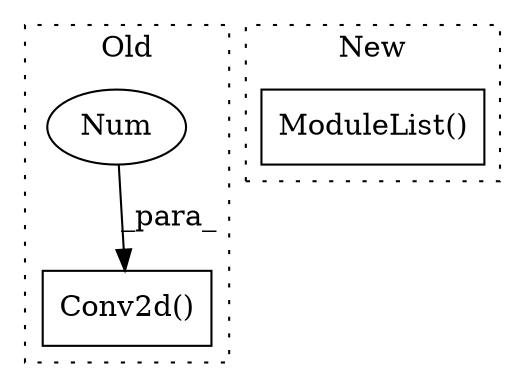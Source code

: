 digraph G {
subgraph cluster0 {
1 [label="Conv2d()" a="75" s="2916,2957" l="10,32" shape="box"];
3 [label="Num" a="76" s="2953" l="1" shape="ellipse"];
label = "Old";
style="dotted";
}
subgraph cluster1 {
2 [label="ModuleList()" a="75" s="3246" l="21" shape="box"];
label = "New";
style="dotted";
}
3 -> 1 [label="_para_"];
}